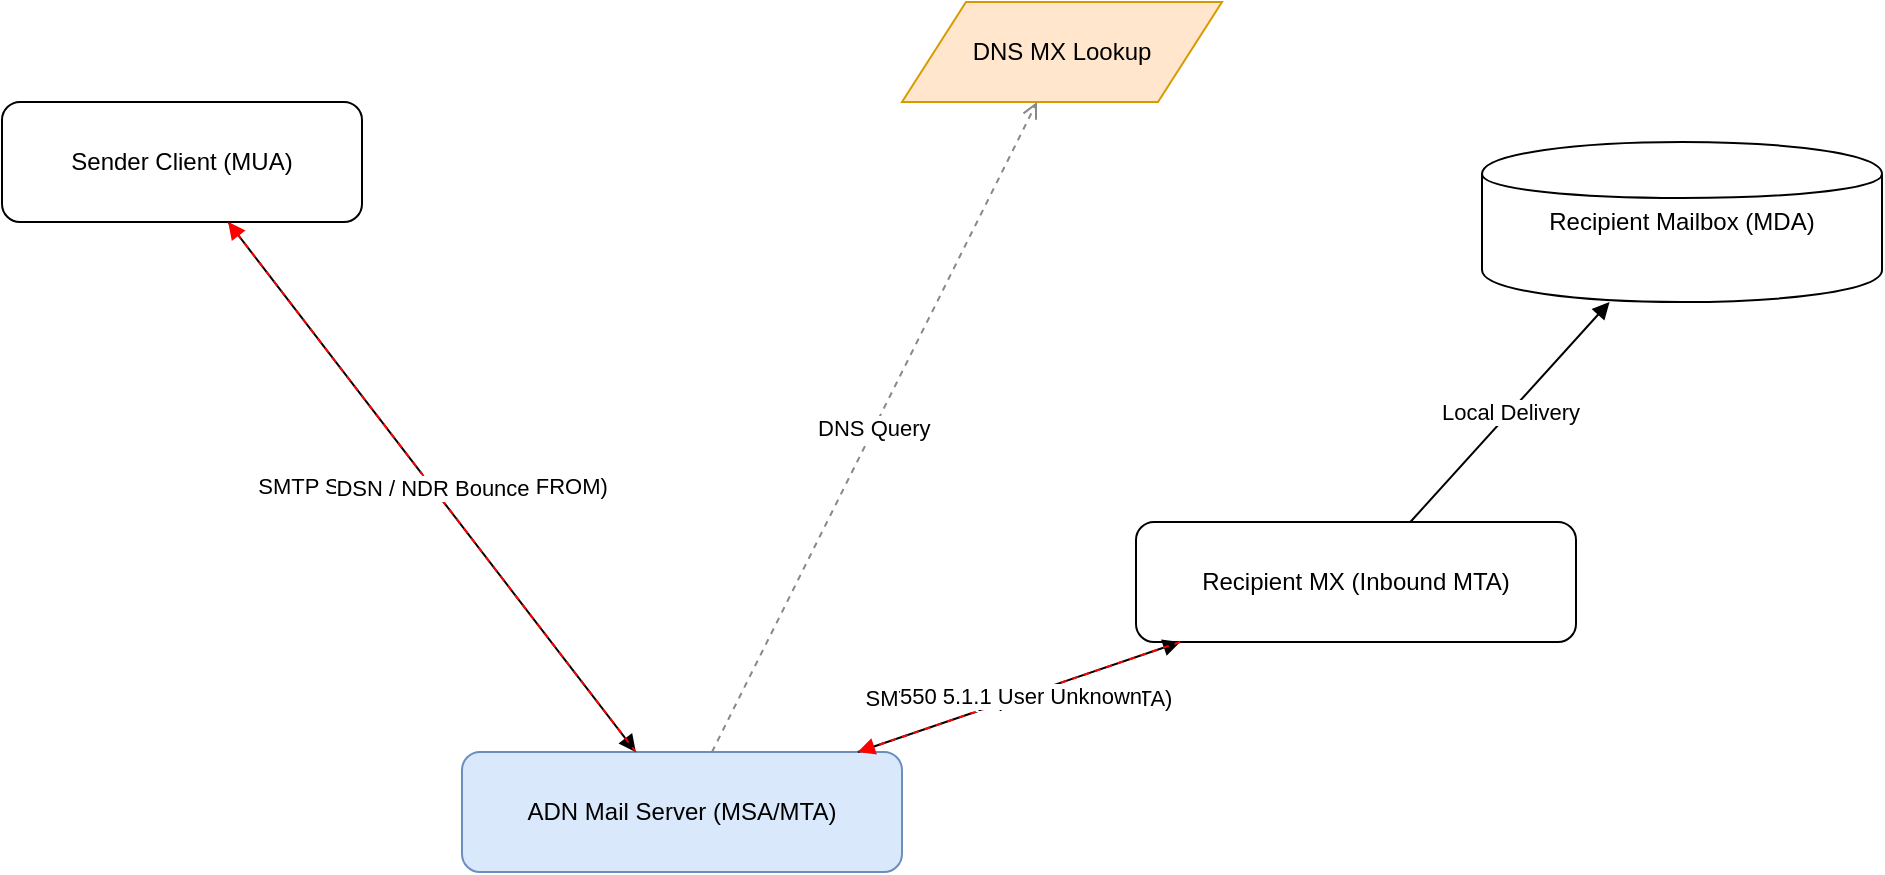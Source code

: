 <mxfile version="28.1.1">
  <diagram name="SMTP Flow" id="Jnbh-NJeI82GfpX0YLuZ">
    <mxGraphModel dx="1188" dy="642" grid="1" gridSize="10" guides="1" tooltips="1" connect="1" arrows="1" fold="1" page="1" pageScale="1" pageWidth="827" pageHeight="1169" math="0" shadow="0">
      <root>
        <mxCell id="0" />
        <mxCell id="1" parent="0" />
        <mxCell id="pJ8NAPRmJXz7y9-A45Fp-12" value="Sender Client (MUA)" style="shape=rectangle;rounded=1;whiteSpace=wrap;html=1;fillColor=#ffffff;strokeColor=#000000;" vertex="1" parent="1">
          <mxGeometry x="40" y="200" width="180" height="60" as="geometry" />
        </mxCell>
        <mxCell id="pJ8NAPRmJXz7y9-A45Fp-13" value="ADN Mail Server (MSA/MTA)" style="shape=rectangle;rounded=1;whiteSpace=wrap;html=1;fillColor=#dae8fc;strokeColor=#6c8ebf;" vertex="1" parent="1">
          <mxGeometry x="270" y="525" width="220" height="60" as="geometry" />
        </mxCell>
        <mxCell id="pJ8NAPRmJXz7y9-A45Fp-14" value="DNS MX Lookup" style="shape=parallelogram;whiteSpace=wrap;html=1;fillColor=#ffe6cc;strokeColor=#d79b00;" vertex="1" parent="1">
          <mxGeometry x="490" y="150" width="160" height="50" as="geometry" />
        </mxCell>
        <mxCell id="pJ8NAPRmJXz7y9-A45Fp-15" value="Recipient MX (Inbound MTA)" style="shape=rectangle;rounded=1;whiteSpace=wrap;html=1;fillColor=#ffffff;strokeColor=#000000;" vertex="1" parent="1">
          <mxGeometry x="607" y="410" width="220" height="60" as="geometry" />
        </mxCell>
        <mxCell id="pJ8NAPRmJXz7y9-A45Fp-16" value="Recipient Mailbox (MDA)" style="shape=cylinder;whiteSpace=wrap;html=1;fillColor=#ffffff;strokeColor=#000000;" vertex="1" parent="1">
          <mxGeometry x="780" y="220" width="200" height="80" as="geometry" />
        </mxCell>
        <mxCell id="pJ8NAPRmJXz7y9-A45Fp-17" value="SMTP Submit (AUTH, MAIL FROM)" style="endArrow=block;html=1;" edge="1" parent="1" source="pJ8NAPRmJXz7y9-A45Fp-12" target="pJ8NAPRmJXz7y9-A45Fp-13">
          <mxGeometry relative="1" as="geometry" />
        </mxCell>
        <mxCell id="pJ8NAPRmJXz7y9-A45Fp-18" value="DNS Query" style="endArrow=open;dashed=1;strokeColor=#888888;" edge="1" parent="1" source="pJ8NAPRmJXz7y9-A45Fp-13" target="pJ8NAPRmJXz7y9-A45Fp-14">
          <mxGeometry relative="1" as="geometry" />
        </mxCell>
        <mxCell id="pJ8NAPRmJXz7y9-A45Fp-19" value="SMTP Relay (RCPT TO, DATA)" style="endArrow=block;html=1;" edge="1" parent="1" source="pJ8NAPRmJXz7y9-A45Fp-13" target="pJ8NAPRmJXz7y9-A45Fp-15">
          <mxGeometry relative="1" as="geometry" />
        </mxCell>
        <mxCell id="pJ8NAPRmJXz7y9-A45Fp-20" value="Local Delivery" style="endArrow=block;html=1;" edge="1" parent="1" source="pJ8NAPRmJXz7y9-A45Fp-15" target="pJ8NAPRmJXz7y9-A45Fp-16">
          <mxGeometry relative="1" as="geometry" />
        </mxCell>
        <mxCell id="pJ8NAPRmJXz7y9-A45Fp-21" value="550 5.1.1 User Unknown" style="endArrow=block;dashed=1;strokeColor=#ff0000;html=1;" edge="1" parent="1" source="pJ8NAPRmJXz7y9-A45Fp-15" target="pJ8NAPRmJXz7y9-A45Fp-13">
          <mxGeometry relative="1" as="geometry" />
        </mxCell>
        <mxCell id="pJ8NAPRmJXz7y9-A45Fp-22" value="DSN / NDR Bounce" style="endArrow=block;dashed=1;strokeColor=#ff0000;html=1;" edge="1" parent="1" source="pJ8NAPRmJXz7y9-A45Fp-13" target="pJ8NAPRmJXz7y9-A45Fp-12">
          <mxGeometry relative="1" as="geometry" />
        </mxCell>
      </root>
    </mxGraphModel>
  </diagram>
</mxfile>
